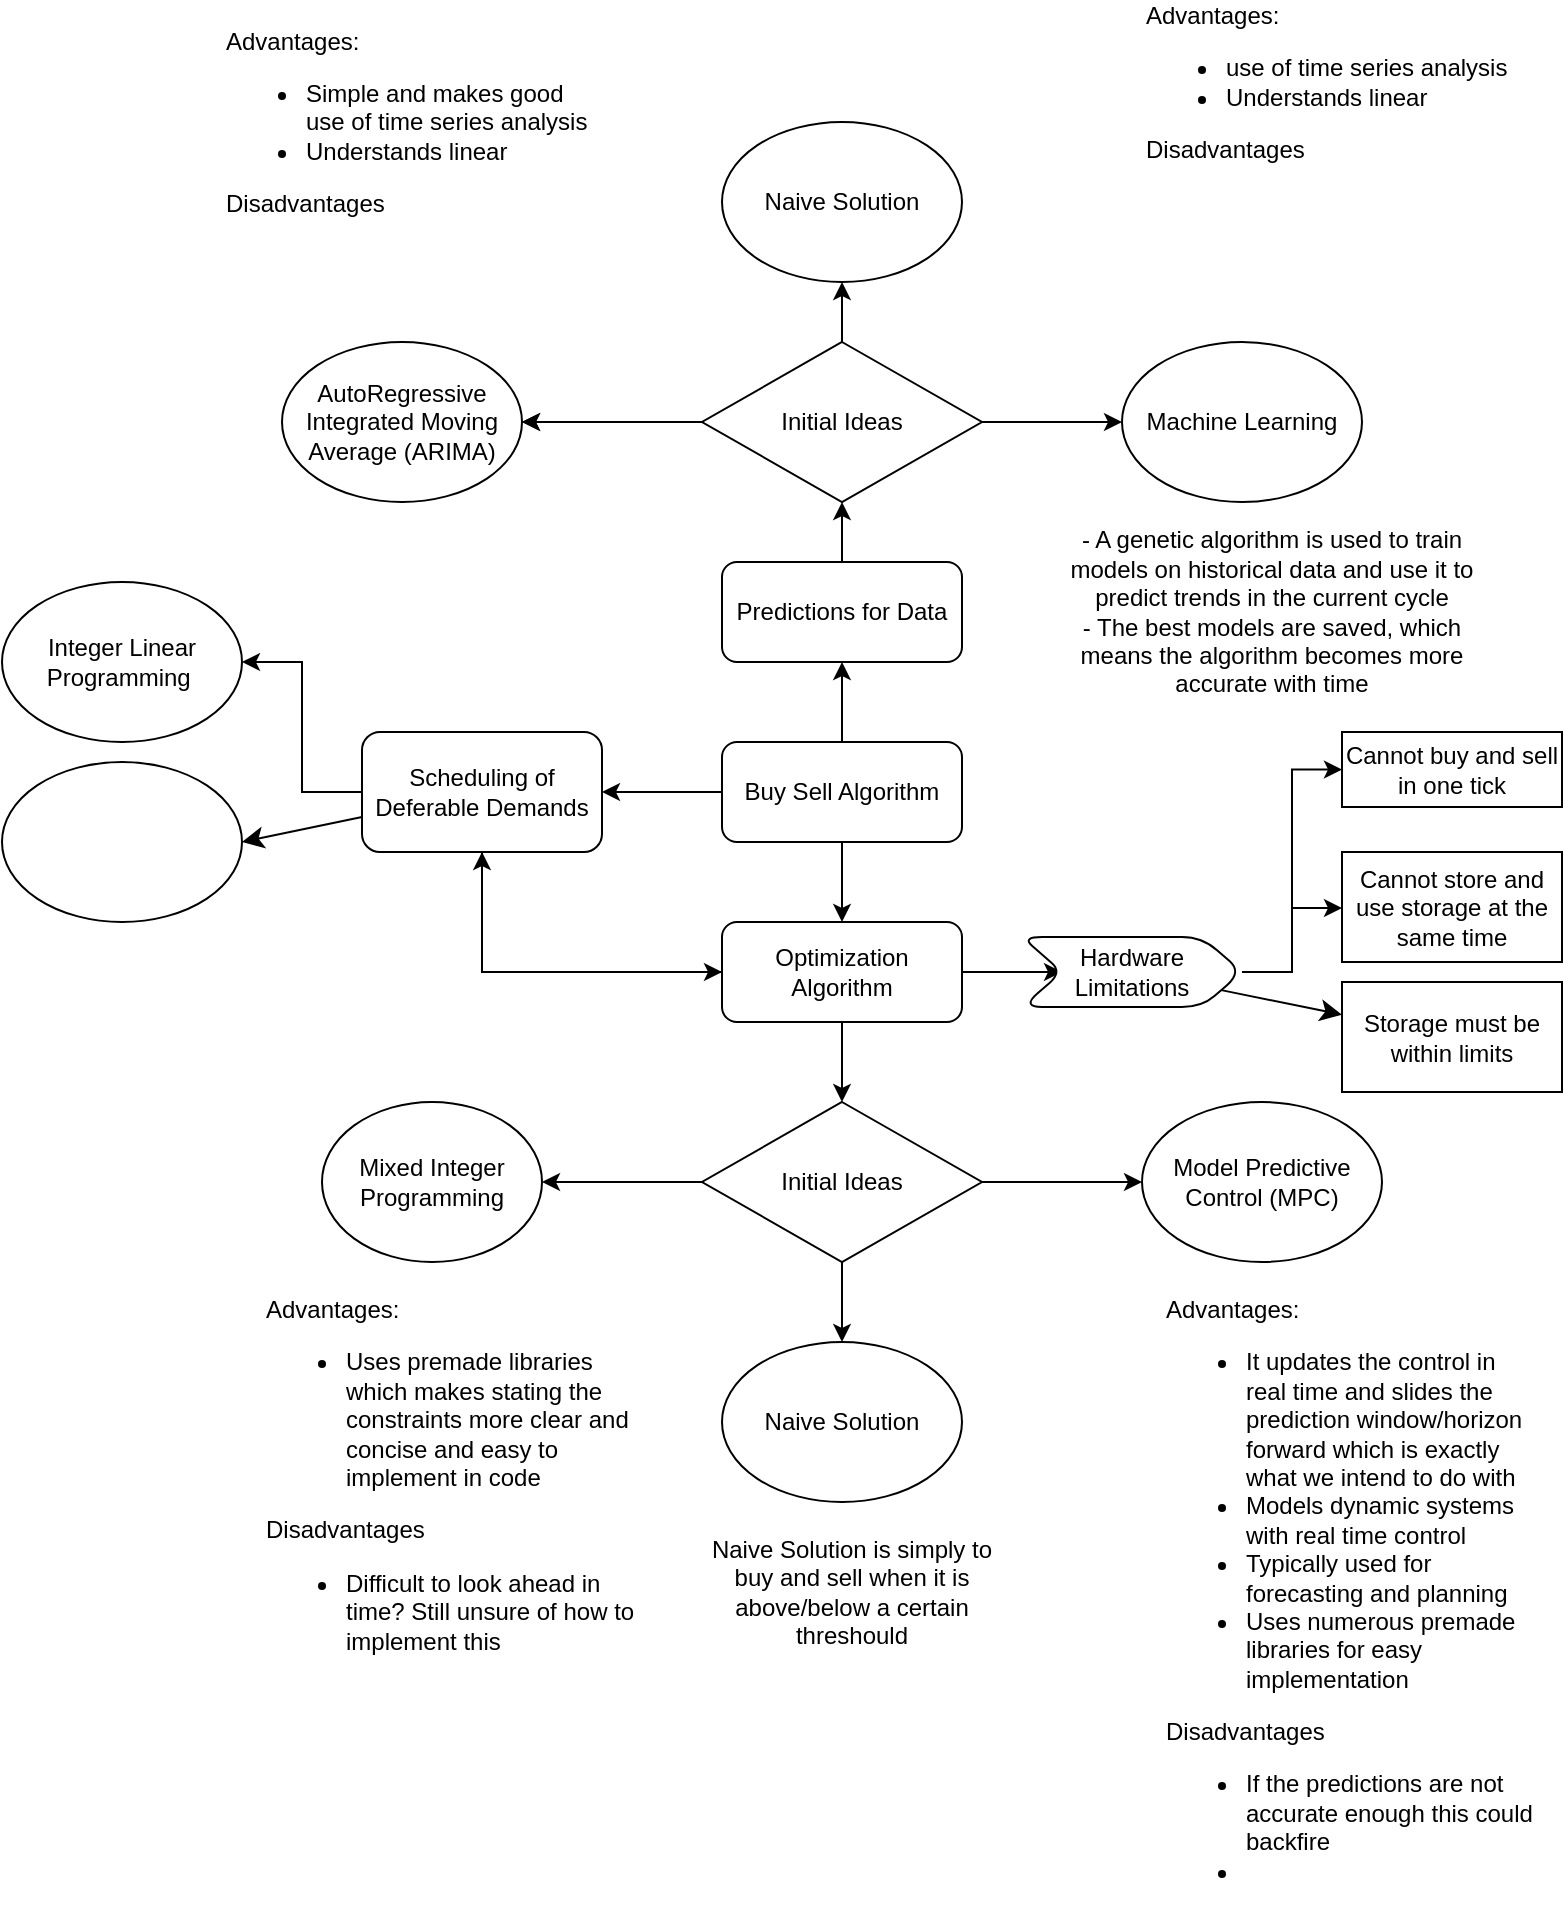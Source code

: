 <mxfile version="24.4.13" type="github">
  <diagram name="Page-1" id="UxOaTtIUIqS_tEpt3Vct">
    <mxGraphModel dx="1050" dy="572" grid="1" gridSize="10" guides="1" tooltips="1" connect="1" arrows="1" fold="1" page="1" pageScale="1" pageWidth="850" pageHeight="1100" math="0" shadow="0">
      <root>
        <mxCell id="0" />
        <mxCell id="1" parent="0" />
        <mxCell id="irKkEr3Q99a9lG1IQd4l-3" value="" style="edgeStyle=orthogonalEdgeStyle;rounded=0;orthogonalLoop=1;jettySize=auto;html=1;" parent="1" source="irKkEr3Q99a9lG1IQd4l-1" target="irKkEr3Q99a9lG1IQd4l-2" edge="1">
          <mxGeometry relative="1" as="geometry" />
        </mxCell>
        <mxCell id="irKkEr3Q99a9lG1IQd4l-7" value="" style="edgeStyle=orthogonalEdgeStyle;rounded=0;orthogonalLoop=1;jettySize=auto;html=1;" parent="1" source="irKkEr3Q99a9lG1IQd4l-1" target="irKkEr3Q99a9lG1IQd4l-6" edge="1">
          <mxGeometry relative="1" as="geometry" />
        </mxCell>
        <mxCell id="irKkEr3Q99a9lG1IQd4l-22" value="" style="edgeStyle=orthogonalEdgeStyle;rounded=0;orthogonalLoop=1;jettySize=auto;html=1;" parent="1" source="irKkEr3Q99a9lG1IQd4l-1" target="irKkEr3Q99a9lG1IQd4l-21" edge="1">
          <mxGeometry relative="1" as="geometry" />
        </mxCell>
        <mxCell id="irKkEr3Q99a9lG1IQd4l-1" value="Buy Sell Algorithm" style="rounded=1;whiteSpace=wrap;html=1;" parent="1" vertex="1">
          <mxGeometry x="360" y="390" width="120" height="50" as="geometry" />
        </mxCell>
        <mxCell id="irKkEr3Q99a9lG1IQd4l-16" style="edgeStyle=orthogonalEdgeStyle;rounded=0;orthogonalLoop=1;jettySize=auto;html=1;entryX=0.5;entryY=1;entryDx=0;entryDy=0;" parent="1" source="irKkEr3Q99a9lG1IQd4l-2" target="irKkEr3Q99a9lG1IQd4l-15" edge="1">
          <mxGeometry relative="1" as="geometry" />
        </mxCell>
        <mxCell id="irKkEr3Q99a9lG1IQd4l-2" value="Predictions for Data" style="rounded=1;whiteSpace=wrap;html=1;" parent="1" vertex="1">
          <mxGeometry x="360" y="300" width="120" height="50" as="geometry" />
        </mxCell>
        <mxCell id="irKkEr3Q99a9lG1IQd4l-10" style="edgeStyle=orthogonalEdgeStyle;rounded=0;orthogonalLoop=1;jettySize=auto;html=1;" parent="1" source="irKkEr3Q99a9lG1IQd4l-6" target="irKkEr3Q99a9lG1IQd4l-8" edge="1">
          <mxGeometry relative="1" as="geometry" />
        </mxCell>
        <mxCell id="irKkEr3Q99a9lG1IQd4l-26" style="edgeStyle=orthogonalEdgeStyle;rounded=0;orthogonalLoop=1;jettySize=auto;html=1;entryX=0.5;entryY=1;entryDx=0;entryDy=0;" parent="1" source="irKkEr3Q99a9lG1IQd4l-6" target="irKkEr3Q99a9lG1IQd4l-21" edge="1">
          <mxGeometry relative="1" as="geometry" />
        </mxCell>
        <mxCell id="irKkEr3Q99a9lG1IQd4l-28" value="" style="edgeStyle=orthogonalEdgeStyle;rounded=0;orthogonalLoop=1;jettySize=auto;html=1;" parent="1" source="irKkEr3Q99a9lG1IQd4l-6" target="irKkEr3Q99a9lG1IQd4l-27" edge="1">
          <mxGeometry relative="1" as="geometry" />
        </mxCell>
        <mxCell id="irKkEr3Q99a9lG1IQd4l-6" value="Optimization Algorithm" style="rounded=1;whiteSpace=wrap;html=1;" parent="1" vertex="1">
          <mxGeometry x="360" y="480" width="120" height="50" as="geometry" />
        </mxCell>
        <mxCell id="irKkEr3Q99a9lG1IQd4l-12" value="" style="edgeStyle=orthogonalEdgeStyle;rounded=0;orthogonalLoop=1;jettySize=auto;html=1;" parent="1" source="irKkEr3Q99a9lG1IQd4l-8" target="irKkEr3Q99a9lG1IQd4l-11" edge="1">
          <mxGeometry relative="1" as="geometry" />
        </mxCell>
        <mxCell id="irKkEr3Q99a9lG1IQd4l-43" style="edgeStyle=orthogonalEdgeStyle;rounded=0;orthogonalLoop=1;jettySize=auto;html=1;entryX=0.5;entryY=0;entryDx=0;entryDy=0;" parent="1" source="irKkEr3Q99a9lG1IQd4l-8" target="irKkEr3Q99a9lG1IQd4l-42" edge="1">
          <mxGeometry relative="1" as="geometry" />
        </mxCell>
        <mxCell id="irKkEr3Q99a9lG1IQd4l-49" style="edgeStyle=orthogonalEdgeStyle;rounded=0;orthogonalLoop=1;jettySize=auto;html=1;entryX=0;entryY=0.5;entryDx=0;entryDy=0;" parent="1" source="irKkEr3Q99a9lG1IQd4l-8" target="irKkEr3Q99a9lG1IQd4l-48" edge="1">
          <mxGeometry relative="1" as="geometry" />
        </mxCell>
        <mxCell id="irKkEr3Q99a9lG1IQd4l-8" value="Initial Ideas" style="rhombus;whiteSpace=wrap;html=1;" parent="1" vertex="1">
          <mxGeometry x="350" y="570" width="140" height="80" as="geometry" />
        </mxCell>
        <mxCell id="irKkEr3Q99a9lG1IQd4l-11" value="Mixed Integer Programming" style="ellipse;whiteSpace=wrap;html=1;" parent="1" vertex="1">
          <mxGeometry x="160" y="570" width="110" height="80" as="geometry" />
        </mxCell>
        <mxCell id="irKkEr3Q99a9lG1IQd4l-14" value="Advantages:&lt;div&gt;&lt;ul&gt;&lt;li&gt;Uses premade libraries which makes stating the constraints more clear and concise and easy to implement in code&lt;/li&gt;&lt;/ul&gt;&lt;/div&gt;&lt;div style=&quot;&quot;&gt;Disadvantages&lt;/div&gt;&lt;div style=&quot;&quot;&gt;&lt;ul&gt;&lt;li&gt;Difficult to look ahead in time? Still unsure of how to implement this&lt;/li&gt;&lt;/ul&gt;&lt;/div&gt;" style="text;html=1;align=left;verticalAlign=top;whiteSpace=wrap;rounded=0;" parent="1" vertex="1">
          <mxGeometry x="130" y="660" width="190" height="280" as="geometry" />
        </mxCell>
        <mxCell id="irKkEr3Q99a9lG1IQd4l-18" value="" style="edgeStyle=orthogonalEdgeStyle;rounded=0;orthogonalLoop=1;jettySize=auto;html=1;" parent="1" source="irKkEr3Q99a9lG1IQd4l-15" edge="1">
          <mxGeometry relative="1" as="geometry">
            <mxPoint x="260" y="230" as="targetPoint" />
          </mxGeometry>
        </mxCell>
        <mxCell id="irKkEr3Q99a9lG1IQd4l-20" style="edgeStyle=orthogonalEdgeStyle;rounded=0;orthogonalLoop=1;jettySize=auto;html=1;entryX=1;entryY=0.5;entryDx=0;entryDy=0;" parent="1" source="irKkEr3Q99a9lG1IQd4l-15" target="irKkEr3Q99a9lG1IQd4l-19" edge="1">
          <mxGeometry relative="1" as="geometry" />
        </mxCell>
        <mxCell id="irKkEr3Q99a9lG1IQd4l-45" style="edgeStyle=orthogonalEdgeStyle;rounded=0;orthogonalLoop=1;jettySize=auto;html=1;entryX=0.5;entryY=1;entryDx=0;entryDy=0;" parent="1" source="irKkEr3Q99a9lG1IQd4l-15" target="irKkEr3Q99a9lG1IQd4l-44" edge="1">
          <mxGeometry relative="1" as="geometry" />
        </mxCell>
        <mxCell id="irKkEr3Q99a9lG1IQd4l-47" style="edgeStyle=orthogonalEdgeStyle;rounded=0;orthogonalLoop=1;jettySize=auto;html=1;entryX=0;entryY=0.5;entryDx=0;entryDy=0;" parent="1" source="irKkEr3Q99a9lG1IQd4l-15" target="irKkEr3Q99a9lG1IQd4l-46" edge="1">
          <mxGeometry relative="1" as="geometry" />
        </mxCell>
        <mxCell id="irKkEr3Q99a9lG1IQd4l-15" value="Initial Ideas" style="rhombus;whiteSpace=wrap;html=1;" parent="1" vertex="1">
          <mxGeometry x="350" y="190" width="140" height="80" as="geometry" />
        </mxCell>
        <mxCell id="irKkEr3Q99a9lG1IQd4l-19" value="AutoRegressive Integrated Moving Average (ARIMA)" style="ellipse;whiteSpace=wrap;html=1;" parent="1" vertex="1">
          <mxGeometry x="140" y="190" width="120" height="80" as="geometry" />
        </mxCell>
        <mxCell id="irKkEr3Q99a9lG1IQd4l-25" style="edgeStyle=orthogonalEdgeStyle;rounded=0;orthogonalLoop=1;jettySize=auto;html=1;entryX=0;entryY=0.5;entryDx=0;entryDy=0;" parent="1" source="irKkEr3Q99a9lG1IQd4l-21" target="irKkEr3Q99a9lG1IQd4l-6" edge="1">
          <mxGeometry relative="1" as="geometry">
            <Array as="points">
              <mxPoint x="240" y="505" />
            </Array>
          </mxGeometry>
        </mxCell>
        <mxCell id="irKkEr3Q99a9lG1IQd4l-36" style="edgeStyle=orthogonalEdgeStyle;rounded=0;orthogonalLoop=1;jettySize=auto;html=1;entryX=1;entryY=0.5;entryDx=0;entryDy=0;" parent="1" source="irKkEr3Q99a9lG1IQd4l-21" target="irKkEr3Q99a9lG1IQd4l-35" edge="1">
          <mxGeometry relative="1" as="geometry" />
        </mxCell>
        <mxCell id="X_2m4sk6xWmDbYYwcOHU-12" style="edgeStyle=none;curved=1;rounded=0;orthogonalLoop=1;jettySize=auto;html=1;entryX=1;entryY=0.5;entryDx=0;entryDy=0;fontSize=12;startSize=8;endSize=8;" edge="1" parent="1" source="irKkEr3Q99a9lG1IQd4l-21" target="X_2m4sk6xWmDbYYwcOHU-11">
          <mxGeometry relative="1" as="geometry" />
        </mxCell>
        <mxCell id="irKkEr3Q99a9lG1IQd4l-21" value="Scheduling of Deferable Demands" style="whiteSpace=wrap;html=1;rounded=1;" parent="1" vertex="1">
          <mxGeometry x="180" y="385" width="120" height="60" as="geometry" />
        </mxCell>
        <mxCell id="irKkEr3Q99a9lG1IQd4l-39" style="edgeStyle=orthogonalEdgeStyle;rounded=0;orthogonalLoop=1;jettySize=auto;html=1;entryX=0;entryY=0.5;entryDx=0;entryDy=0;" parent="1" source="irKkEr3Q99a9lG1IQd4l-27" target="irKkEr3Q99a9lG1IQd4l-38" edge="1">
          <mxGeometry relative="1" as="geometry" />
        </mxCell>
        <mxCell id="irKkEr3Q99a9lG1IQd4l-54" style="edgeStyle=orthogonalEdgeStyle;rounded=0;orthogonalLoop=1;jettySize=auto;html=1;" parent="1" source="irKkEr3Q99a9lG1IQd4l-27" target="irKkEr3Q99a9lG1IQd4l-53" edge="1">
          <mxGeometry relative="1" as="geometry">
            <Array as="points">
              <mxPoint x="645" y="505" />
              <mxPoint x="645" y="473" />
            </Array>
          </mxGeometry>
        </mxCell>
        <mxCell id="X_2m4sk6xWmDbYYwcOHU-8" style="edgeStyle=none;curved=1;rounded=0;orthogonalLoop=1;jettySize=auto;html=1;fontSize=12;startSize=8;endSize=8;" edge="1" parent="1" source="irKkEr3Q99a9lG1IQd4l-27" target="X_2m4sk6xWmDbYYwcOHU-5">
          <mxGeometry relative="1" as="geometry" />
        </mxCell>
        <mxCell id="irKkEr3Q99a9lG1IQd4l-27" value="Hardware Limitations" style="shape=step;perimeter=stepPerimeter;whiteSpace=wrap;html=1;fixedSize=1;rounded=1;" parent="1" vertex="1">
          <mxGeometry x="510" y="487.5" width="110" height="35" as="geometry" />
        </mxCell>
        <mxCell id="irKkEr3Q99a9lG1IQd4l-35" value="Integer Linear Programming&amp;nbsp;" style="ellipse;whiteSpace=wrap;html=1;" parent="1" vertex="1">
          <mxGeometry y="310" width="120" height="80" as="geometry" />
        </mxCell>
        <mxCell id="irKkEr3Q99a9lG1IQd4l-38" value="Cannot buy and sell in one tick" style="rounded=0;whiteSpace=wrap;html=1;" parent="1" vertex="1">
          <mxGeometry x="670" y="385" width="110" height="37.5" as="geometry" />
        </mxCell>
        <mxCell id="irKkEr3Q99a9lG1IQd4l-42" value="Naive Solution" style="ellipse;whiteSpace=wrap;html=1;" parent="1" vertex="1">
          <mxGeometry x="360" y="690" width="120" height="80" as="geometry" />
        </mxCell>
        <mxCell id="irKkEr3Q99a9lG1IQd4l-44" value="Naive Solution" style="ellipse;whiteSpace=wrap;html=1;" parent="1" vertex="1">
          <mxGeometry x="360" y="80" width="120" height="80" as="geometry" />
        </mxCell>
        <mxCell id="irKkEr3Q99a9lG1IQd4l-46" value="Machine Learning" style="ellipse;whiteSpace=wrap;html=1;" parent="1" vertex="1">
          <mxGeometry x="560" y="190" width="120" height="80" as="geometry" />
        </mxCell>
        <mxCell id="irKkEr3Q99a9lG1IQd4l-48" value="Model Predictive Control (MPC)" style="ellipse;whiteSpace=wrap;html=1;" parent="1" vertex="1">
          <mxGeometry x="570" y="570" width="120" height="80" as="geometry" />
        </mxCell>
        <mxCell id="irKkEr3Q99a9lG1IQd4l-50" value="Advantages:&lt;div&gt;&lt;ul&gt;&lt;li&gt;Simple and makes good use of time series analysis&amp;nbsp;&lt;/li&gt;&lt;li&gt;Understands linear&amp;nbsp;&lt;/li&gt;&lt;/ul&gt;&lt;/div&gt;&lt;div style=&quot;&quot;&gt;Disadvantages&lt;/div&gt;" style="text;html=1;align=left;verticalAlign=middle;whiteSpace=wrap;rounded=0;" parent="1" vertex="1">
          <mxGeometry x="110" y="50" width="190" height="60" as="geometry" />
        </mxCell>
        <mxCell id="irKkEr3Q99a9lG1IQd4l-51" value="Advantages:&lt;div&gt;&lt;ul&gt;&lt;li&gt;It updates the control in real time and slides the prediction window/horizon forward which is exactly what we intend to do with&lt;/li&gt;&lt;li&gt;Models dynamic systems with real time control&lt;/li&gt;&lt;li&gt;Typically used for forecasting and planning&lt;/li&gt;&lt;li&gt;Uses numerous premade libraries for easy implementation&amp;nbsp;&lt;/li&gt;&lt;/ul&gt;&lt;/div&gt;&lt;div style=&quot;&quot;&gt;Disadvantages&lt;/div&gt;&lt;div style=&quot;&quot;&gt;&lt;ul&gt;&lt;li&gt;If the predictions are not accurate enough this could backfire&lt;/li&gt;&lt;li&gt;&lt;br&gt;&lt;/li&gt;&lt;/ul&gt;&lt;/div&gt;" style="text;html=1;align=left;verticalAlign=top;whiteSpace=wrap;rounded=0;" parent="1" vertex="1">
          <mxGeometry x="580" y="660" width="190" height="310" as="geometry" />
        </mxCell>
        <mxCell id="irKkEr3Q99a9lG1IQd4l-52" value="Advantages:&lt;ul&gt;&lt;li&gt;use of time series analysis&amp;nbsp;&lt;/li&gt;&lt;li&gt;Understands linear&amp;nbsp;&lt;/li&gt;&lt;/ul&gt;&lt;div style=&quot;&quot;&gt;Disadvantages&lt;/div&gt;" style="text;html=1;align=left;verticalAlign=middle;whiteSpace=wrap;rounded=0;" parent="1" vertex="1">
          <mxGeometry x="570" y="30" width="190" height="60" as="geometry" />
        </mxCell>
        <mxCell id="irKkEr3Q99a9lG1IQd4l-53" value="Cannot store and use storage at the same time" style="rounded=0;whiteSpace=wrap;html=1;" parent="1" vertex="1">
          <mxGeometry x="670" y="445" width="110" height="55" as="geometry" />
        </mxCell>
        <mxCell id="irKkEr3Q99a9lG1IQd4l-55" value="Naive Solution is simply to buy and sell when it is above/below a certain threshould" style="text;html=1;align=center;verticalAlign=middle;whiteSpace=wrap;rounded=0;" parent="1" vertex="1">
          <mxGeometry x="350" y="800" width="150" height="30" as="geometry" />
        </mxCell>
        <mxCell id="on9IJYiC1uvpUOAwbppN-2" value="&lt;div&gt;- A genetic algorithm is used to train models on historical data and use it to predict trends in the current cycle&lt;br&gt;&lt;/div&gt;&lt;div&gt;- The best models are saved, which means the algorithm becomes more accurate with time&lt;br&gt;&lt;/div&gt;" style="text;html=1;align=center;verticalAlign=middle;whiteSpace=wrap;rounded=0;" parent="1" vertex="1">
          <mxGeometry x="530" y="280" width="210" height="90" as="geometry" />
        </mxCell>
        <mxCell id="X_2m4sk6xWmDbYYwcOHU-5" value="Storage must be within limits" style="rounded=0;whiteSpace=wrap;html=1;" vertex="1" parent="1">
          <mxGeometry x="670" y="510" width="110" height="55" as="geometry" />
        </mxCell>
        <mxCell id="X_2m4sk6xWmDbYYwcOHU-11" value="" style="ellipse;whiteSpace=wrap;html=1;" vertex="1" parent="1">
          <mxGeometry y="400" width="120" height="80" as="geometry" />
        </mxCell>
      </root>
    </mxGraphModel>
  </diagram>
</mxfile>

